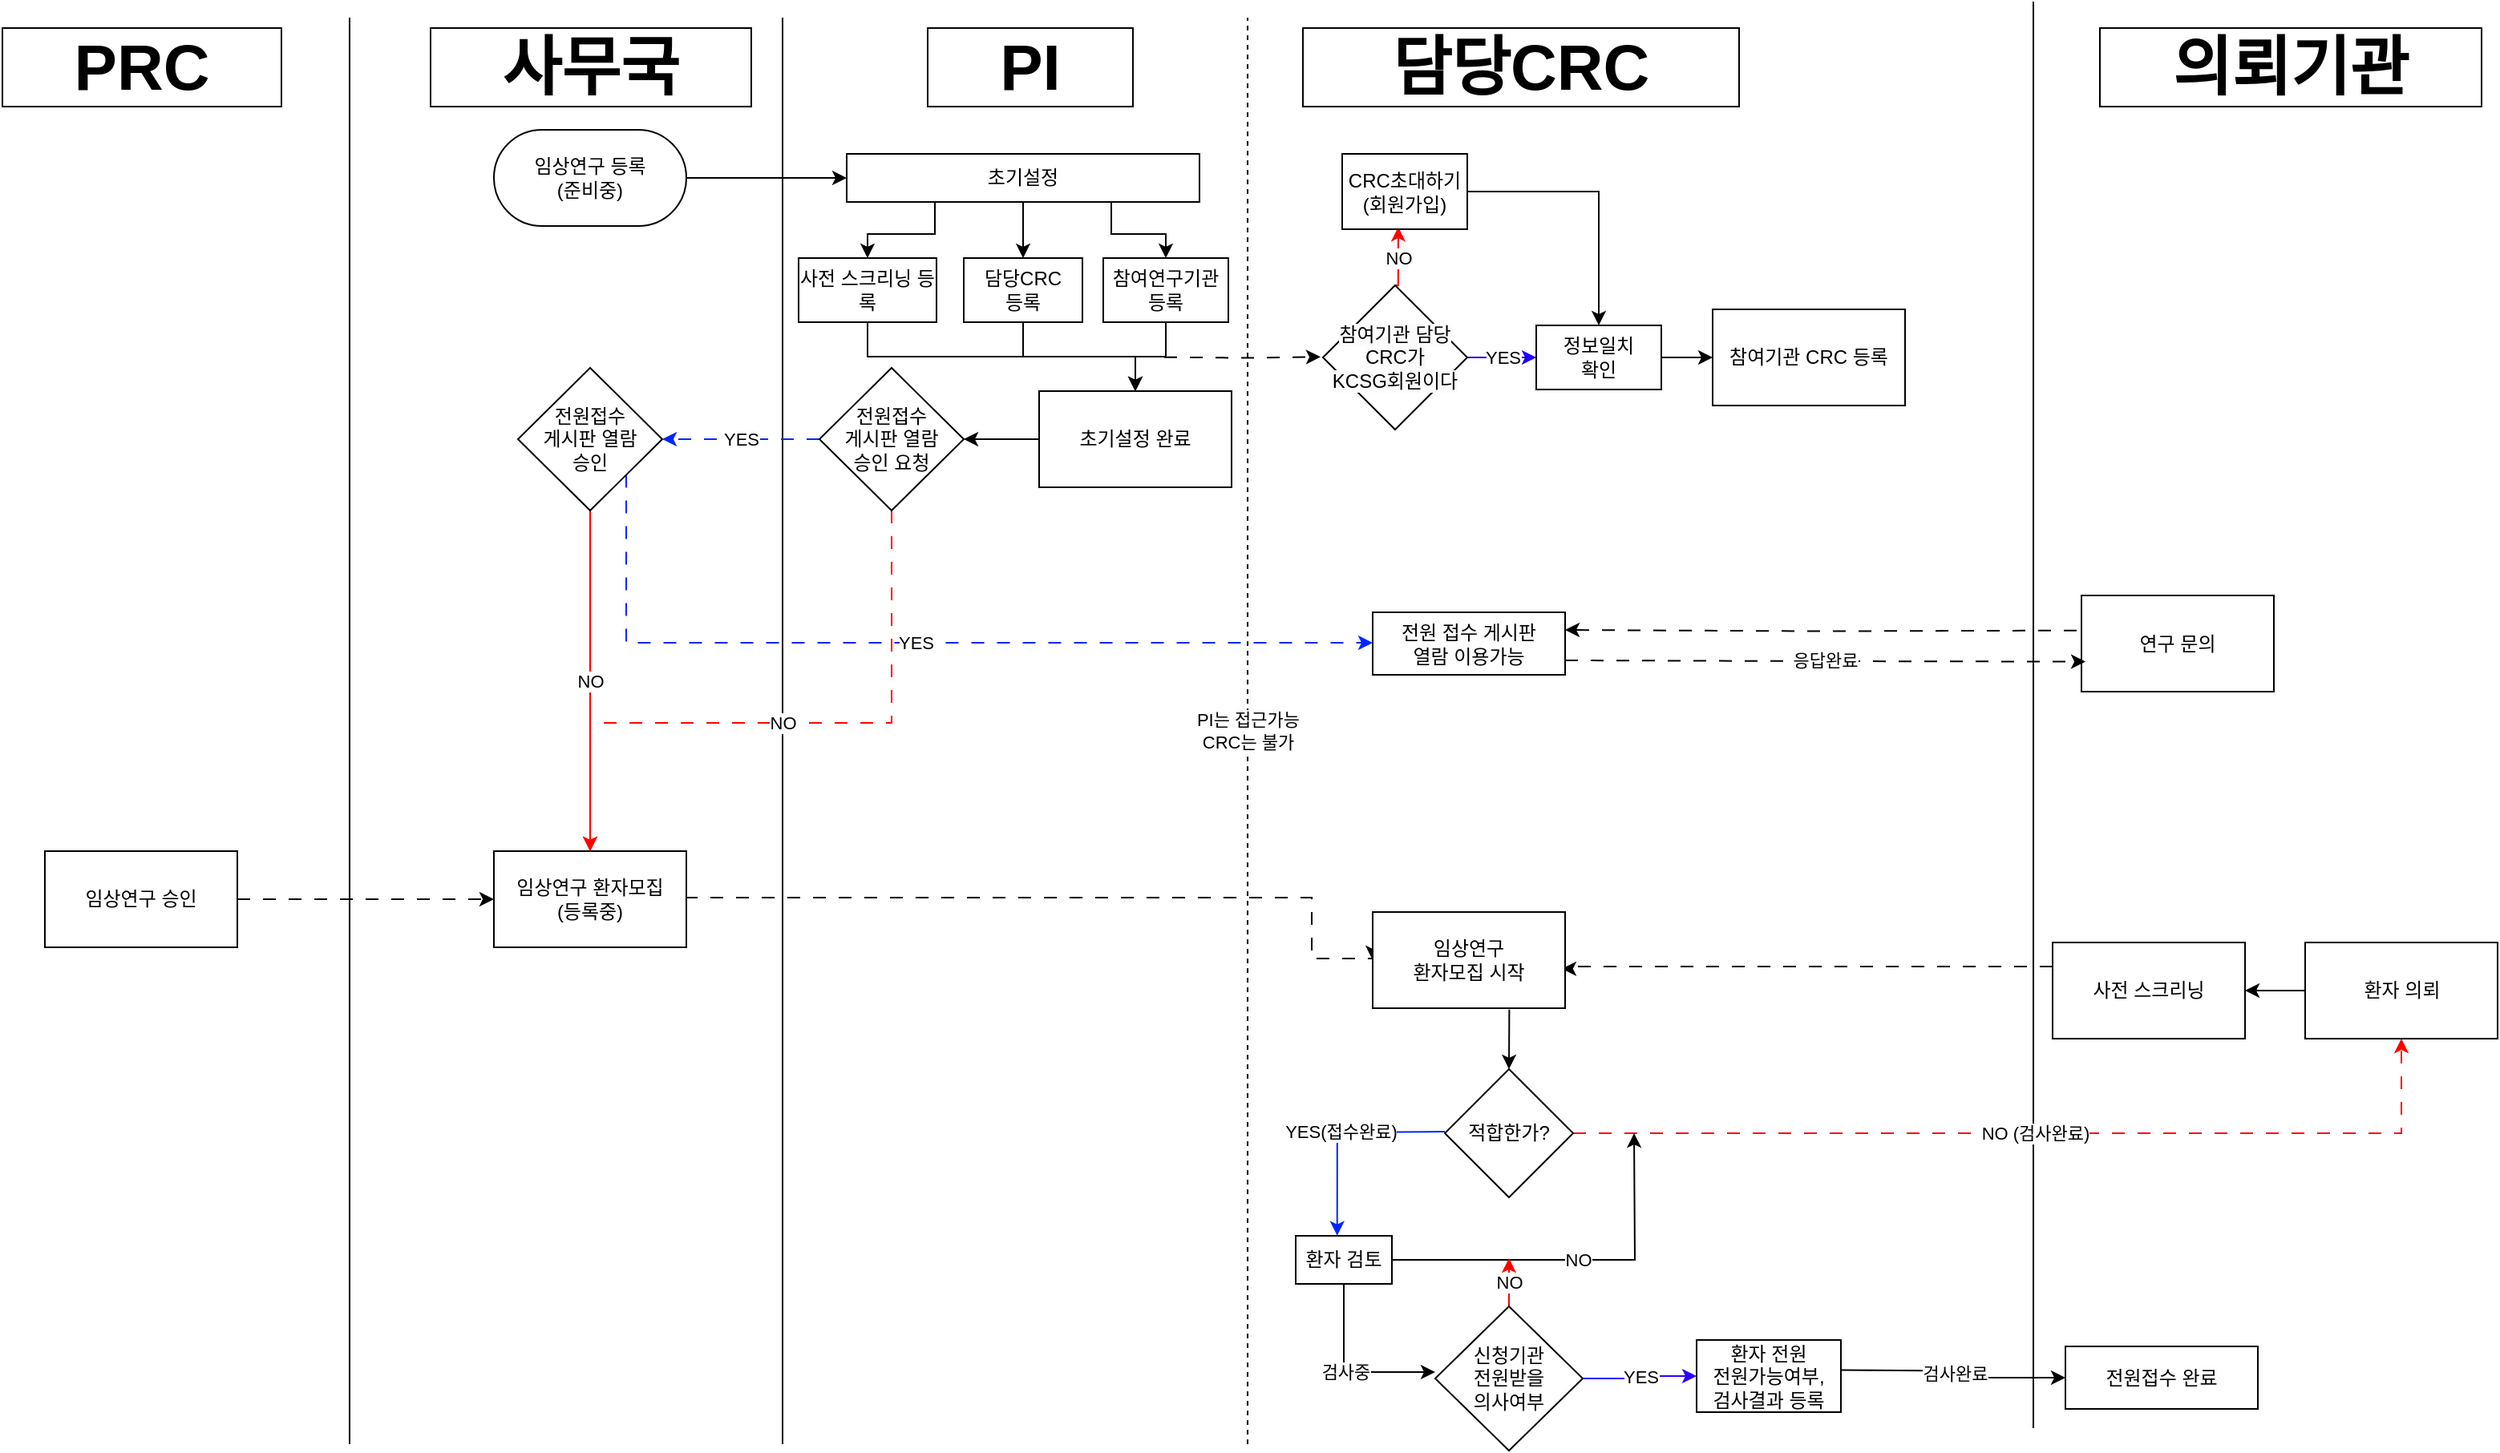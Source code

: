 <mxfile version="21.5.0" type="github" pages="2">
  <diagram id="C5RBs43oDa-KdzZeNtuy" name="Process">
    <mxGraphModel dx="785" dy="1643" grid="1" gridSize="10" guides="1" tooltips="1" connect="1" arrows="1" fold="1" page="1" pageScale="1" pageWidth="1600" pageHeight="900" background="none" math="0" shadow="0">
      <root>
        <mxCell id="WIyWlLk6GJQsqaUBKTNV-0" />
        <mxCell id="WIyWlLk6GJQsqaUBKTNV-1" parent="WIyWlLk6GJQsqaUBKTNV-0" />
        <mxCell id="2AEH6zildKWPFH1lrGJz-22" value="" style="endArrow=none;html=1;rounded=0;" parent="WIyWlLk6GJQsqaUBKTNV-1" edge="1">
          <mxGeometry width="50" height="50" relative="1" as="geometry">
            <mxPoint x="530" y="890" as="sourcePoint" />
            <mxPoint x="530" as="targetPoint" />
          </mxGeometry>
        </mxCell>
        <mxCell id="2AEH6zildKWPFH1lrGJz-23" value="PI는 접근가능&lt;br&gt;CRC는 불가" style="endArrow=none;html=1;rounded=0;dashed=1;" parent="WIyWlLk6GJQsqaUBKTNV-1" edge="1">
          <mxGeometry width="50" height="50" relative="1" as="geometry">
            <mxPoint x="820" y="890" as="sourcePoint" />
            <mxPoint x="820" as="targetPoint" />
          </mxGeometry>
        </mxCell>
        <mxCell id="gZ0aQkEOYFO3lREGFgBF-1" value="&amp;nbsp; &amp;nbsp; PI&amp;nbsp; &amp;nbsp;&amp;nbsp;" style="text;strokeColor=none;fillColor=none;html=1;fontSize=40;fontStyle=1;verticalAlign=middle;align=center;labelBackgroundColor=#ffffff;labelBorderColor=default;" parent="WIyWlLk6GJQsqaUBKTNV-1" vertex="1">
          <mxGeometry x="634" y="10" width="100" height="40" as="geometry" />
        </mxCell>
        <mxCell id="gZ0aQkEOYFO3lREGFgBF-2" value="&amp;nbsp; &amp;nbsp; &amp;nbsp;담당CRC&amp;nbsp; &amp;nbsp; &amp;nbsp;" style="text;strokeColor=none;fillColor=none;html=1;fontSize=40;fontStyle=1;verticalAlign=middle;align=center;labelBackgroundColor=#ffffff;labelBorderColor=default;" parent="WIyWlLk6GJQsqaUBKTNV-1" vertex="1">
          <mxGeometry x="940" y="10" width="100" height="40" as="geometry" />
        </mxCell>
        <mxCell id="gZ0aQkEOYFO3lREGFgBF-13" value="&amp;nbsp; &amp;nbsp; 사무국&amp;nbsp; &amp;nbsp;&amp;nbsp;" style="text;strokeColor=none;fillColor=none;html=1;fontSize=40;fontStyle=1;verticalAlign=middle;align=center;labelBackgroundColor=#ffffff;labelBorderColor=default;" parent="WIyWlLk6GJQsqaUBKTNV-1" vertex="1">
          <mxGeometry x="360" y="10" width="100" height="40" as="geometry" />
        </mxCell>
        <mxCell id="gkXaaFB1dcDArF_Rj4I_-3" style="edgeStyle=orthogonalEdgeStyle;rounded=0;orthogonalLoop=1;jettySize=auto;html=1;exitX=0;exitY=0.5;exitDx=0;exitDy=0;entryX=1;entryY=0.5;entryDx=0;entryDy=0;" parent="WIyWlLk6GJQsqaUBKTNV-1" source="dN05hJUzH0ERxJpqTL29-1" target="c4fgeOOmXQ9EXnsg8hB--1" edge="1">
          <mxGeometry relative="1" as="geometry">
            <mxPoint x="660" y="263" as="targetPoint" />
          </mxGeometry>
        </mxCell>
        <mxCell id="dN05hJUzH0ERxJpqTL29-1" value="초기설정 완료" style="rounded=0;whiteSpace=wrap;html=1;" parent="WIyWlLk6GJQsqaUBKTNV-1" vertex="1">
          <mxGeometry x="690" y="233" width="120" height="60" as="geometry" />
        </mxCell>
        <mxCell id="gkXaaFB1dcDArF_Rj4I_-5" style="edgeStyle=orthogonalEdgeStyle;rounded=0;orthogonalLoop=1;jettySize=auto;html=1;exitX=1;exitY=0.5;exitDx=0;exitDy=0;dashed=1;dashPattern=8 8;entryX=0;entryY=0.5;entryDx=0;entryDy=0;" parent="WIyWlLk6GJQsqaUBKTNV-1" source="dN05hJUzH0ERxJpqTL29-5" target="c4fgeOOmXQ9EXnsg8hB--13" edge="1">
          <mxGeometry relative="1" as="geometry">
            <mxPoint x="860" y="535" as="targetPoint" />
            <Array as="points">
              <mxPoint x="860" y="549" />
              <mxPoint x="860" y="587" />
            </Array>
          </mxGeometry>
        </mxCell>
        <mxCell id="dN05hJUzH0ERxJpqTL29-5" value="임상연구 환자모집&lt;br&gt;(등록중)" style="rounded=0;whiteSpace=wrap;html=1;" parent="WIyWlLk6GJQsqaUBKTNV-1" vertex="1">
          <mxGeometry x="350" y="520" width="120" height="60" as="geometry" />
        </mxCell>
        <mxCell id="dN05hJUzH0ERxJpqTL29-8" value="" style="endArrow=none;html=1;rounded=0;" parent="WIyWlLk6GJQsqaUBKTNV-1" edge="1">
          <mxGeometry width="50" height="50" relative="1" as="geometry">
            <mxPoint x="1310" y="880" as="sourcePoint" />
            <mxPoint x="1310" y="-10" as="targetPoint" />
          </mxGeometry>
        </mxCell>
        <mxCell id="dN05hJUzH0ERxJpqTL29-9" value="&amp;nbsp; &amp;nbsp; 의뢰기관&amp;nbsp; &amp;nbsp;&amp;nbsp;" style="text;strokeColor=none;fillColor=none;html=1;fontSize=40;fontStyle=1;verticalAlign=middle;align=center;labelBackgroundColor=#ffffff;labelBorderColor=default;" parent="WIyWlLk6GJQsqaUBKTNV-1" vertex="1">
          <mxGeometry x="1390" y="10" width="160" height="40" as="geometry" />
        </mxCell>
        <mxCell id="gkXaaFB1dcDArF_Rj4I_-17" style="edgeStyle=orthogonalEdgeStyle;rounded=0;orthogonalLoop=1;jettySize=auto;html=1;exitX=1;exitY=0.5;exitDx=0;exitDy=0;entryX=0;entryY=0.5;entryDx=0;entryDy=0;" parent="WIyWlLk6GJQsqaUBKTNV-1" source="gkXaaFB1dcDArF_Rj4I_-7" target="gkXaaFB1dcDArF_Rj4I_-16" edge="1">
          <mxGeometry relative="1" as="geometry" />
        </mxCell>
        <mxCell id="gkXaaFB1dcDArF_Rj4I_-7" value="임상연구 등록&lt;br&gt;(준비중)" style="rounded=1;whiteSpace=wrap;html=1;arcSize=50;" parent="WIyWlLk6GJQsqaUBKTNV-1" vertex="1">
          <mxGeometry x="350" y="70" width="120" height="60" as="geometry" />
        </mxCell>
        <mxCell id="gkXaaFB1dcDArF_Rj4I_-14" style="edgeStyle=orthogonalEdgeStyle;rounded=0;orthogonalLoop=1;jettySize=auto;html=1;exitX=0.5;exitY=1;exitDx=0;exitDy=0;entryX=0.5;entryY=0;entryDx=0;entryDy=0;" parent="WIyWlLk6GJQsqaUBKTNV-1" source="gkXaaFB1dcDArF_Rj4I_-8" target="dN05hJUzH0ERxJpqTL29-1" edge="1">
          <mxGeometry relative="1" as="geometry">
            <mxPoint x="676" y="250" as="targetPoint" />
          </mxGeometry>
        </mxCell>
        <mxCell id="gkXaaFB1dcDArF_Rj4I_-8" value="사전 스크리닝 등록" style="rounded=0;whiteSpace=wrap;html=1;" parent="WIyWlLk6GJQsqaUBKTNV-1" vertex="1">
          <mxGeometry x="540" y="150" width="86" height="40" as="geometry" />
        </mxCell>
        <mxCell id="gkXaaFB1dcDArF_Rj4I_-13" style="edgeStyle=orthogonalEdgeStyle;rounded=0;orthogonalLoop=1;jettySize=auto;html=1;exitX=0.5;exitY=1;exitDx=0;exitDy=0;entryX=0.5;entryY=0;entryDx=0;entryDy=0;" parent="WIyWlLk6GJQsqaUBKTNV-1" source="gkXaaFB1dcDArF_Rj4I_-9" target="dN05hJUzH0ERxJpqTL29-1" edge="1">
          <mxGeometry relative="1" as="geometry">
            <mxPoint x="679.588" y="250" as="targetPoint" />
          </mxGeometry>
        </mxCell>
        <mxCell id="gkXaaFB1dcDArF_Rj4I_-9" value="담당CRC&lt;br&gt;등록" style="rounded=0;whiteSpace=wrap;html=1;" parent="WIyWlLk6GJQsqaUBKTNV-1" vertex="1">
          <mxGeometry x="643" y="150" width="74" height="40" as="geometry" />
        </mxCell>
        <mxCell id="gkXaaFB1dcDArF_Rj4I_-12" style="edgeStyle=orthogonalEdgeStyle;rounded=0;orthogonalLoop=1;jettySize=auto;html=1;exitX=0.5;exitY=1;exitDx=0;exitDy=0;entryX=0.5;entryY=0;entryDx=0;entryDy=0;" parent="WIyWlLk6GJQsqaUBKTNV-1" source="gkXaaFB1dcDArF_Rj4I_-10" target="dN05hJUzH0ERxJpqTL29-1" edge="1">
          <mxGeometry relative="1" as="geometry" />
        </mxCell>
        <mxCell id="gkXaaFB1dcDArF_Rj4I_-10" value="참여연구기관 등록" style="rounded=0;whiteSpace=wrap;html=1;" parent="WIyWlLk6GJQsqaUBKTNV-1" vertex="1">
          <mxGeometry x="730" y="150" width="78" height="40" as="geometry" />
        </mxCell>
        <mxCell id="gkXaaFB1dcDArF_Rj4I_-18" style="edgeStyle=orthogonalEdgeStyle;rounded=0;orthogonalLoop=1;jettySize=auto;html=1;exitX=0.25;exitY=1;exitDx=0;exitDy=0;entryX=0.5;entryY=0;entryDx=0;entryDy=0;" parent="WIyWlLk6GJQsqaUBKTNV-1" source="gkXaaFB1dcDArF_Rj4I_-16" target="gkXaaFB1dcDArF_Rj4I_-8" edge="1">
          <mxGeometry relative="1" as="geometry" />
        </mxCell>
        <mxCell id="gkXaaFB1dcDArF_Rj4I_-19" style="edgeStyle=orthogonalEdgeStyle;rounded=0;orthogonalLoop=1;jettySize=auto;html=1;exitX=0.5;exitY=1;exitDx=0;exitDy=0;entryX=0.5;entryY=0;entryDx=0;entryDy=0;" parent="WIyWlLk6GJQsqaUBKTNV-1" source="gkXaaFB1dcDArF_Rj4I_-16" target="gkXaaFB1dcDArF_Rj4I_-9" edge="1">
          <mxGeometry relative="1" as="geometry" />
        </mxCell>
        <mxCell id="gkXaaFB1dcDArF_Rj4I_-20" style="edgeStyle=orthogonalEdgeStyle;rounded=0;orthogonalLoop=1;jettySize=auto;html=1;exitX=0.75;exitY=1;exitDx=0;exitDy=0;entryX=0.5;entryY=0;entryDx=0;entryDy=0;" parent="WIyWlLk6GJQsqaUBKTNV-1" source="gkXaaFB1dcDArF_Rj4I_-16" target="gkXaaFB1dcDArF_Rj4I_-10" edge="1">
          <mxGeometry relative="1" as="geometry" />
        </mxCell>
        <mxCell id="gkXaaFB1dcDArF_Rj4I_-16" value="초기설정" style="rounded=0;whiteSpace=wrap;html=1;" parent="WIyWlLk6GJQsqaUBKTNV-1" vertex="1">
          <mxGeometry x="570" y="85" width="220" height="30" as="geometry" />
        </mxCell>
        <mxCell id="c4fgeOOmXQ9EXnsg8hB--11" style="edgeStyle=orthogonalEdgeStyle;rounded=0;orthogonalLoop=1;jettySize=auto;html=1;exitX=-0.025;exitY=0.647;exitDx=0;exitDy=0;entryX=1;entryY=0.5;entryDx=0;entryDy=0;dashed=1;dashPattern=8 8;exitPerimeter=0;" parent="WIyWlLk6GJQsqaUBKTNV-1" edge="1">
          <mxGeometry relative="1" as="geometry">
            <mxPoint x="1337.0" y="382.32" as="sourcePoint" />
            <mxPoint x="1018" y="382" as="targetPoint" />
          </mxGeometry>
        </mxCell>
        <mxCell id="c4fgeOOmXQ9EXnsg8hB--0" value="연구 문의" style="rounded=0;whiteSpace=wrap;html=1;" parent="WIyWlLk6GJQsqaUBKTNV-1" vertex="1">
          <mxGeometry x="1340" y="360.5" width="120" height="60" as="geometry" />
        </mxCell>
        <mxCell id="c4fgeOOmXQ9EXnsg8hB--2" value="NO" style="edgeStyle=orthogonalEdgeStyle;rounded=0;orthogonalLoop=1;jettySize=auto;html=1;exitX=0.5;exitY=1;exitDx=0;exitDy=0;entryX=0.5;entryY=0;entryDx=0;entryDy=0;dashed=1;dashPattern=8 8;fillColor=#e51400;strokeColor=#ff0000;" parent="WIyWlLk6GJQsqaUBKTNV-1" source="c4fgeOOmXQ9EXnsg8hB--1" target="dN05hJUzH0ERxJpqTL29-5" edge="1">
          <mxGeometry relative="1" as="geometry">
            <Array as="points">
              <mxPoint x="598" y="440" />
              <mxPoint x="410" y="440" />
            </Array>
          </mxGeometry>
        </mxCell>
        <mxCell id="c4fgeOOmXQ9EXnsg8hB--3" value="YES" style="edgeStyle=orthogonalEdgeStyle;rounded=0;orthogonalLoop=1;jettySize=auto;html=1;exitX=0;exitY=0.5;exitDx=0;exitDy=0;dashed=1;dashPattern=8 8;entryX=1;entryY=0.5;entryDx=0;entryDy=0;fillColor=#0050ef;strokeColor=#0026ff;" parent="WIyWlLk6GJQsqaUBKTNV-1" source="c4fgeOOmXQ9EXnsg8hB--1" target="c4fgeOOmXQ9EXnsg8hB--5" edge="1">
          <mxGeometry relative="1" as="geometry">
            <mxPoint x="480" y="263.333" as="targetPoint" />
          </mxGeometry>
        </mxCell>
        <mxCell id="c4fgeOOmXQ9EXnsg8hB--1" value="전원접수&lt;br&gt;게시판 열람&lt;br&gt;승인 요청" style="rhombus;whiteSpace=wrap;html=1;" parent="WIyWlLk6GJQsqaUBKTNV-1" vertex="1">
          <mxGeometry x="553" y="218.5" width="90" height="89" as="geometry" />
        </mxCell>
        <mxCell id="c4fgeOOmXQ9EXnsg8hB--6" value="NO" style="edgeStyle=orthogonalEdgeStyle;rounded=0;orthogonalLoop=1;jettySize=auto;html=1;exitX=0.5;exitY=1;exitDx=0;exitDy=0;fillColor=#d80073;strokeColor=#ff0000;" parent="WIyWlLk6GJQsqaUBKTNV-1" source="c4fgeOOmXQ9EXnsg8hB--5" edge="1">
          <mxGeometry relative="1" as="geometry">
            <mxPoint x="410" y="520" as="targetPoint" />
          </mxGeometry>
        </mxCell>
        <mxCell id="c4fgeOOmXQ9EXnsg8hB--8" value="YES" style="edgeStyle=orthogonalEdgeStyle;rounded=0;orthogonalLoop=1;jettySize=auto;html=1;exitX=1;exitY=1;exitDx=0;exitDy=0;dashed=1;dashPattern=8 8;entryX=0;entryY=0.5;entryDx=0;entryDy=0;fillColor=#0050ef;strokeColor=#0026ff;" parent="WIyWlLk6GJQsqaUBKTNV-1" source="c4fgeOOmXQ9EXnsg8hB--5" target="c4fgeOOmXQ9EXnsg8hB--10" edge="1">
          <mxGeometry relative="1" as="geometry">
            <mxPoint x="870" y="290" as="targetPoint" />
            <Array as="points">
              <mxPoint x="433" y="390" />
              <mxPoint x="898" y="390" />
            </Array>
          </mxGeometry>
        </mxCell>
        <mxCell id="c4fgeOOmXQ9EXnsg8hB--5" value="전원접수&lt;br&gt;게시판 열람&lt;br&gt;승인" style="rhombus;whiteSpace=wrap;html=1;" parent="WIyWlLk6GJQsqaUBKTNV-1" vertex="1">
          <mxGeometry x="365" y="218.5" width="90" height="89" as="geometry" />
        </mxCell>
        <mxCell id="c4fgeOOmXQ9EXnsg8hB--14" style="edgeStyle=orthogonalEdgeStyle;rounded=0;orthogonalLoop=1;jettySize=auto;html=1;exitX=0;exitY=0.25;exitDx=0;exitDy=0;entryX=0.983;entryY=0.59;entryDx=0;entryDy=0;dashed=1;dashPattern=8 8;entryPerimeter=0;" parent="WIyWlLk6GJQsqaUBKTNV-1" source="c4fgeOOmXQ9EXnsg8hB--9" target="c4fgeOOmXQ9EXnsg8hB--13" edge="1">
          <mxGeometry relative="1" as="geometry">
            <Array as="points">
              <mxPoint x="1018" y="592" />
            </Array>
          </mxGeometry>
        </mxCell>
        <mxCell id="c4fgeOOmXQ9EXnsg8hB--9" value="사전 스크리닝" style="rounded=0;whiteSpace=wrap;html=1;" parent="WIyWlLk6GJQsqaUBKTNV-1" vertex="1">
          <mxGeometry x="1322" y="577" width="120" height="60" as="geometry" />
        </mxCell>
        <mxCell id="c4fgeOOmXQ9EXnsg8hB--12" value="응답완료" style="edgeStyle=orthogonalEdgeStyle;rounded=0;orthogonalLoop=1;jettySize=auto;html=1;exitX=1;exitY=0.75;exitDx=0;exitDy=0;entryX=0.021;entryY=0.388;entryDx=0;entryDy=0;dashed=1;dashPattern=8 8;entryPerimeter=0;" parent="WIyWlLk6GJQsqaUBKTNV-1" edge="1">
          <mxGeometry relative="1" as="geometry">
            <mxPoint x="1018" y="401" as="sourcePoint" />
            <mxPoint x="1342.52" y="401.78" as="targetPoint" />
          </mxGeometry>
        </mxCell>
        <mxCell id="c4fgeOOmXQ9EXnsg8hB--10" value="전원 접수 게시판&lt;br&gt;열람 이용가능" style="rounded=0;whiteSpace=wrap;html=1;" parent="WIyWlLk6GJQsqaUBKTNV-1" vertex="1">
          <mxGeometry x="898" y="371" width="120" height="39" as="geometry" />
        </mxCell>
        <mxCell id="c4fgeOOmXQ9EXnsg8hB--15" value="NO (검사완료)" style="edgeStyle=orthogonalEdgeStyle;rounded=0;orthogonalLoop=1;jettySize=auto;html=1;exitX=1;exitY=0.5;exitDx=0;exitDy=0;entryX=0.5;entryY=1;entryDx=0;entryDy=0;dashed=1;dashPattern=8 8;strokeColor=#ff0000;" parent="WIyWlLk6GJQsqaUBKTNV-1" source="c4fgeOOmXQ9EXnsg8hB--18" target="c4fgeOOmXQ9EXnsg8hB--16" edge="1">
          <mxGeometry relative="1" as="geometry" />
        </mxCell>
        <mxCell id="c4fgeOOmXQ9EXnsg8hB--19" style="edgeStyle=orthogonalEdgeStyle;rounded=0;orthogonalLoop=1;jettySize=auto;html=1;exitX=0.71;exitY=1.014;exitDx=0;exitDy=0;entryX=0.5;entryY=0;entryDx=0;entryDy=0;exitPerimeter=0;" parent="WIyWlLk6GJQsqaUBKTNV-1" source="c4fgeOOmXQ9EXnsg8hB--13" target="c4fgeOOmXQ9EXnsg8hB--18" edge="1">
          <mxGeometry relative="1" as="geometry" />
        </mxCell>
        <mxCell id="c4fgeOOmXQ9EXnsg8hB--13" value="임상연구&lt;br&gt;환자모집 시작" style="rounded=0;whiteSpace=wrap;html=1;" parent="WIyWlLk6GJQsqaUBKTNV-1" vertex="1">
          <mxGeometry x="898" y="558" width="120" height="60" as="geometry" />
        </mxCell>
        <mxCell id="c4fgeOOmXQ9EXnsg8hB--17" style="edgeStyle=orthogonalEdgeStyle;rounded=0;orthogonalLoop=1;jettySize=auto;html=1;exitX=0;exitY=0.5;exitDx=0;exitDy=0;entryX=1;entryY=0.5;entryDx=0;entryDy=0;" parent="WIyWlLk6GJQsqaUBKTNV-1" source="c4fgeOOmXQ9EXnsg8hB--16" target="c4fgeOOmXQ9EXnsg8hB--9" edge="1">
          <mxGeometry relative="1" as="geometry" />
        </mxCell>
        <mxCell id="c4fgeOOmXQ9EXnsg8hB--16" value="환자 의뢰" style="rounded=0;whiteSpace=wrap;html=1;" parent="WIyWlLk6GJQsqaUBKTNV-1" vertex="1">
          <mxGeometry x="1479.5" y="577" width="120" height="60" as="geometry" />
        </mxCell>
        <mxCell id="c4fgeOOmXQ9EXnsg8hB--20" value="YES(접수완료)" style="edgeStyle=orthogonalEdgeStyle;rounded=0;orthogonalLoop=1;jettySize=auto;html=1;exitX=0;exitY=0.5;exitDx=0;exitDy=0;fillColor=#0050ef;strokeColor=#0026ff;entryX=0.431;entryY=-0.005;entryDx=0;entryDy=0;entryPerimeter=0;" parent="WIyWlLk6GJQsqaUBKTNV-1" target="c4fgeOOmXQ9EXnsg8hB--26" edge="1">
          <mxGeometry relative="1" as="geometry">
            <mxPoint x="876" y="739" as="targetPoint" />
            <mxPoint x="943" y="695" as="sourcePoint" />
          </mxGeometry>
        </mxCell>
        <mxCell id="c4fgeOOmXQ9EXnsg8hB--18" value="적합한가?" style="rhombus;whiteSpace=wrap;html=1;" parent="WIyWlLk6GJQsqaUBKTNV-1" vertex="1">
          <mxGeometry x="943" y="656" width="80" height="80" as="geometry" />
        </mxCell>
        <mxCell id="c4fgeOOmXQ9EXnsg8hB--24" value="NO" style="edgeStyle=orthogonalEdgeStyle;rounded=0;orthogonalLoop=1;jettySize=auto;html=1;strokeColor=#000000;exitX=1;exitY=0.5;exitDx=0;exitDy=0;" parent="WIyWlLk6GJQsqaUBKTNV-1" source="c4fgeOOmXQ9EXnsg8hB--26" edge="1">
          <mxGeometry relative="1" as="geometry">
            <mxPoint x="1061" y="696" as="targetPoint" />
            <mxPoint x="923" y="785" as="sourcePoint" />
          </mxGeometry>
        </mxCell>
        <mxCell id="c4fgeOOmXQ9EXnsg8hB--28" value="검사중" style="edgeStyle=orthogonalEdgeStyle;rounded=0;orthogonalLoop=1;jettySize=auto;html=1;exitX=0.5;exitY=1;exitDx=0;exitDy=0;entryX=0;entryY=0.5;entryDx=0;entryDy=0;fillColor=#0050ef;strokeColor=#000000;" parent="WIyWlLk6GJQsqaUBKTNV-1" source="c4fgeOOmXQ9EXnsg8hB--26" edge="1">
          <mxGeometry relative="1" as="geometry">
            <mxPoint x="937" y="845" as="targetPoint" />
            <Array as="points">
              <mxPoint x="880" y="845" />
            </Array>
            <mxPoint x="860" y="832" as="sourcePoint" />
          </mxGeometry>
        </mxCell>
        <mxCell id="RC8-tJsdM-_UqJGTamMc-1" value="NO" style="edgeStyle=orthogonalEdgeStyle;rounded=0;orthogonalLoop=1;jettySize=auto;html=1;exitX=0.5;exitY=0;exitDx=0;exitDy=0;strokeColor=#ff0000;" edge="1" parent="WIyWlLk6GJQsqaUBKTNV-1">
          <mxGeometry relative="1" as="geometry">
            <mxPoint x="983" y="774" as="targetPoint" />
            <mxPoint x="983" y="804" as="sourcePoint" />
          </mxGeometry>
        </mxCell>
        <mxCell id="c4fgeOOmXQ9EXnsg8hB--23" value="신청기관&lt;br&gt;전원받을&lt;br&gt;의사여부" style="rhombus;whiteSpace=wrap;html=1;" parent="WIyWlLk6GJQsqaUBKTNV-1" vertex="1">
          <mxGeometry x="937" y="804" width="92" height="90" as="geometry" />
        </mxCell>
        <mxCell id="c4fgeOOmXQ9EXnsg8hB--30" value="검사완료" style="edgeStyle=orthogonalEdgeStyle;rounded=0;orthogonalLoop=1;jettySize=auto;html=1;exitX=1;exitY=0.75;exitDx=0;exitDy=0;entryX=0;entryY=0.5;entryDx=0;entryDy=0;" parent="WIyWlLk6GJQsqaUBKTNV-1" edge="1" target="RC8-tJsdM-_UqJGTamMc-2">
          <mxGeometry relative="1" as="geometry">
            <mxPoint x="1320" y="844" as="targetPoint" />
            <mxPoint x="1190" y="843.75" as="sourcePoint" />
          </mxGeometry>
        </mxCell>
        <mxCell id="c4fgeOOmXQ9EXnsg8hB--25" value="환자 전원&lt;br&gt;전원가능여부,&lt;br&gt;검사결과 등록" style="rounded=0;whiteSpace=wrap;html=1;" parent="WIyWlLk6GJQsqaUBKTNV-1" vertex="1">
          <mxGeometry x="1100" y="825" width="90" height="45" as="geometry" />
        </mxCell>
        <mxCell id="c4fgeOOmXQ9EXnsg8hB--29" value="YES" style="edgeStyle=orthogonalEdgeStyle;rounded=0;orthogonalLoop=1;jettySize=auto;html=1;exitX=1;exitY=0.5;exitDx=0;exitDy=0;entryX=0;entryY=0.5;entryDx=0;entryDy=0;strokeColor=#2b00ff;" parent="WIyWlLk6GJQsqaUBKTNV-1" source="c4fgeOOmXQ9EXnsg8hB--23" target="c4fgeOOmXQ9EXnsg8hB--25" edge="1">
          <mxGeometry relative="1" as="geometry">
            <mxPoint x="1070" y="815" as="sourcePoint" />
          </mxGeometry>
        </mxCell>
        <mxCell id="c4fgeOOmXQ9EXnsg8hB--26" value="환자 검토" style="rounded=0;whiteSpace=wrap;html=1;" parent="WIyWlLk6GJQsqaUBKTNV-1" vertex="1">
          <mxGeometry x="850" y="760" width="60" height="30" as="geometry" />
        </mxCell>
        <mxCell id="c4fgeOOmXQ9EXnsg8hB--32" value="" style="endArrow=none;html=1;rounded=0;" parent="WIyWlLk6GJQsqaUBKTNV-1" edge="1">
          <mxGeometry width="50" height="50" relative="1" as="geometry">
            <mxPoint x="260" y="890" as="sourcePoint" />
            <mxPoint x="260" as="targetPoint" />
          </mxGeometry>
        </mxCell>
        <mxCell id="c4fgeOOmXQ9EXnsg8hB--33" value="&amp;nbsp; &amp;nbsp; PRC&amp;nbsp; &amp;nbsp;&amp;nbsp;" style="text;strokeColor=none;fillColor=none;html=1;fontSize=40;fontStyle=1;verticalAlign=middle;align=center;labelBackgroundColor=#ffffff;labelBorderColor=default;" parent="WIyWlLk6GJQsqaUBKTNV-1" vertex="1">
          <mxGeometry x="80" y="10" width="100" height="40" as="geometry" />
        </mxCell>
        <mxCell id="c4fgeOOmXQ9EXnsg8hB--35" style="edgeStyle=orthogonalEdgeStyle;rounded=0;orthogonalLoop=1;jettySize=auto;html=1;exitX=1;exitY=0.5;exitDx=0;exitDy=0;entryX=0;entryY=0.5;entryDx=0;entryDy=0;dashed=1;dashPattern=8 8;" parent="WIyWlLk6GJQsqaUBKTNV-1" source="c4fgeOOmXQ9EXnsg8hB--34" target="dN05hJUzH0ERxJpqTL29-5" edge="1">
          <mxGeometry relative="1" as="geometry" />
        </mxCell>
        <mxCell id="c4fgeOOmXQ9EXnsg8hB--34" value="임상연구 승인" style="rounded=0;whiteSpace=wrap;html=1;" parent="WIyWlLk6GJQsqaUBKTNV-1" vertex="1">
          <mxGeometry x="70" y="520" width="120" height="60" as="geometry" />
        </mxCell>
        <mxCell id="c4fgeOOmXQ9EXnsg8hB--31" style="edgeStyle=orthogonalEdgeStyle;rounded=0;orthogonalLoop=1;jettySize=auto;html=1;dashed=1;dashPattern=8 8;" parent="WIyWlLk6GJQsqaUBKTNV-1" edge="1">
          <mxGeometry relative="1" as="geometry">
            <mxPoint x="865.5" y="211.654" as="targetPoint" />
            <mxPoint x="768" y="211.83" as="sourcePoint" />
          </mxGeometry>
        </mxCell>
        <mxCell id="P7wKEV-WbOhVQcTZNP_n-8" value="NO" style="edgeStyle=orthogonalEdgeStyle;rounded=0;orthogonalLoop=1;jettySize=auto;html=1;exitX=0.5;exitY=0;exitDx=0;exitDy=0;entryX=0.448;entryY=0.97;entryDx=0;entryDy=0;entryPerimeter=0;strokeColor=#ff0000;" parent="WIyWlLk6GJQsqaUBKTNV-1" source="P7wKEV-WbOhVQcTZNP_n-3" target="P7wKEV-WbOhVQcTZNP_n-6" edge="1">
          <mxGeometry relative="1" as="geometry" />
        </mxCell>
        <mxCell id="P7wKEV-WbOhVQcTZNP_n-9" value="YES" style="edgeStyle=orthogonalEdgeStyle;rounded=0;orthogonalLoop=1;jettySize=auto;html=1;exitX=1;exitY=0.5;exitDx=0;exitDy=0;entryX=0;entryY=0.5;entryDx=0;entryDy=0;strokeColor=#1e00ff;" parent="WIyWlLk6GJQsqaUBKTNV-1" source="P7wKEV-WbOhVQcTZNP_n-3" target="P7wKEV-WbOhVQcTZNP_n-5" edge="1">
          <mxGeometry relative="1" as="geometry" />
        </mxCell>
        <mxCell id="P7wKEV-WbOhVQcTZNP_n-3" value="&lt;span style=&quot;color: rgb(0, 0, 0); font-family: Helvetica; font-size: 12px; font-style: normal; font-variant-ligatures: normal; font-variant-caps: normal; font-weight: 400; letter-spacing: normal; orphans: 2; text-align: center; text-indent: 0px; text-transform: none; widows: 2; word-spacing: 0px; -webkit-text-stroke-width: 0px; background-color: rgb(251, 251, 251); text-decoration-thickness: initial; text-decoration-style: initial; text-decoration-color: initial; float: none; display: inline !important;&quot;&gt;참여기관 담당CRC가&lt;/span&gt;&lt;br style=&quot;border-color: var(--border-color); color: rgb(0, 0, 0); font-family: Helvetica; font-size: 12px; font-style: normal; font-variant-ligatures: normal; font-variant-caps: normal; font-weight: 400; letter-spacing: normal; orphans: 2; text-align: center; text-indent: 0px; text-transform: none; widows: 2; word-spacing: 0px; -webkit-text-stroke-width: 0px; background-color: rgb(251, 251, 251); text-decoration-thickness: initial; text-decoration-style: initial; text-decoration-color: initial;&quot;&gt;&lt;span style=&quot;color: rgb(0, 0, 0); font-family: Helvetica; font-size: 12px; font-style: normal; font-variant-ligatures: normal; font-variant-caps: normal; font-weight: 400; letter-spacing: normal; orphans: 2; text-align: center; text-indent: 0px; text-transform: none; widows: 2; word-spacing: 0px; -webkit-text-stroke-width: 0px; background-color: rgb(251, 251, 251); text-decoration-thickness: initial; text-decoration-style: initial; text-decoration-color: initial; float: none; display: inline !important;&quot;&gt;KCSG회원이다&lt;/span&gt;" style="rhombus;whiteSpace=wrap;html=1;" parent="WIyWlLk6GJQsqaUBKTNV-1" vertex="1">
          <mxGeometry x="867" y="167" width="90" height="90" as="geometry" />
        </mxCell>
        <mxCell id="RC8-tJsdM-_UqJGTamMc-0" style="edgeStyle=orthogonalEdgeStyle;rounded=0;orthogonalLoop=1;jettySize=auto;html=1;exitX=1;exitY=0.5;exitDx=0;exitDy=0;entryX=0;entryY=0.5;entryDx=0;entryDy=0;" edge="1" parent="WIyWlLk6GJQsqaUBKTNV-1" source="P7wKEV-WbOhVQcTZNP_n-5" target="P7wKEV-WbOhVQcTZNP_n-7">
          <mxGeometry relative="1" as="geometry" />
        </mxCell>
        <mxCell id="P7wKEV-WbOhVQcTZNP_n-5" value="정보일치&lt;br&gt;확인" style="rounded=0;whiteSpace=wrap;html=1;" parent="WIyWlLk6GJQsqaUBKTNV-1" vertex="1">
          <mxGeometry x="1000" y="192" width="78" height="40" as="geometry" />
        </mxCell>
        <mxCell id="P7wKEV-WbOhVQcTZNP_n-10" style="edgeStyle=orthogonalEdgeStyle;rounded=0;orthogonalLoop=1;jettySize=auto;html=1;exitX=1;exitY=0.5;exitDx=0;exitDy=0;entryX=0.5;entryY=0;entryDx=0;entryDy=0;" parent="WIyWlLk6GJQsqaUBKTNV-1" source="P7wKEV-WbOhVQcTZNP_n-6" target="P7wKEV-WbOhVQcTZNP_n-5" edge="1">
          <mxGeometry relative="1" as="geometry" />
        </mxCell>
        <mxCell id="P7wKEV-WbOhVQcTZNP_n-6" value="CRC초대하기&lt;br&gt;(회원가입)" style="rounded=0;whiteSpace=wrap;html=1;" parent="WIyWlLk6GJQsqaUBKTNV-1" vertex="1">
          <mxGeometry x="879" y="85" width="78" height="47" as="geometry" />
        </mxCell>
        <mxCell id="P7wKEV-WbOhVQcTZNP_n-7" value="참여기관 CRC 등록" style="rounded=0;whiteSpace=wrap;html=1;" parent="WIyWlLk6GJQsqaUBKTNV-1" vertex="1">
          <mxGeometry x="1110" y="182" width="120" height="60" as="geometry" />
        </mxCell>
        <mxCell id="RC8-tJsdM-_UqJGTamMc-2" value="전원접수 완료" style="rounded=0;whiteSpace=wrap;html=1;" vertex="1" parent="WIyWlLk6GJQsqaUBKTNV-1">
          <mxGeometry x="1330" y="829" width="120" height="39" as="geometry" />
        </mxCell>
      </root>
    </mxGraphModel>
  </diagram>
  <diagram id="bl3gqXeNOLn-QxLA4Ihh" name="site map">
    <mxGraphModel dx="1395" dy="1209" grid="1" gridSize="10" guides="1" tooltips="1" connect="1" arrows="1" fold="1" page="1" pageScale="1" pageWidth="1600" pageHeight="900" math="0" shadow="0">
      <root>
        <mxCell id="0" />
        <mxCell id="1" parent="0" />
        <mxCell id="uKjMFpYKCm54k0II8-uF-36" value="" style="rounded=0;whiteSpace=wrap;html=1;dashed=1;dashPattern=12 12;strokeColor=#ff0000;" parent="1" vertex="1">
          <mxGeometry x="1279" y="194" width="141" height="700" as="geometry" />
        </mxCell>
        <mxCell id="uKjMFpYKCm54k0II8-uF-3" value="" style="edgeStyle=orthogonalEdgeStyle;rounded=0;orthogonalLoop=1;jettySize=auto;html=1;endArrow=none;endFill=0;" parent="1" source="uKjMFpYKCm54k0II8-uF-1" target="uKjMFpYKCm54k0II8-uF-2" edge="1">
          <mxGeometry relative="1" as="geometry" />
        </mxCell>
        <mxCell id="uKjMFpYKCm54k0II8-uF-9" value="" style="edgeStyle=orthogonalEdgeStyle;rounded=0;orthogonalLoop=1;jettySize=auto;html=1;endArrow=none;endFill=0;" parent="1" source="uKjMFpYKCm54k0II8-uF-1" target="uKjMFpYKCm54k0II8-uF-8" edge="1">
          <mxGeometry relative="1" as="geometry" />
        </mxCell>
        <mxCell id="uKjMFpYKCm54k0II8-uF-1" value="환자의뢰시스템" style="rounded=0;whiteSpace=wrap;html=1;" parent="1" vertex="1">
          <mxGeometry x="690" y="60" width="120" height="60" as="geometry" />
        </mxCell>
        <mxCell id="uKjMFpYKCm54k0II8-uF-5" value="" style="edgeStyle=orthogonalEdgeStyle;rounded=0;orthogonalLoop=1;jettySize=auto;html=1;endArrow=none;endFill=0;" parent="1" source="uKjMFpYKCm54k0II8-uF-2" target="uKjMFpYKCm54k0II8-uF-4" edge="1">
          <mxGeometry relative="1" as="geometry" />
        </mxCell>
        <mxCell id="uKjMFpYKCm54k0II8-uF-7" value="" style="edgeStyle=orthogonalEdgeStyle;rounded=0;orthogonalLoop=1;jettySize=auto;html=1;endArrow=none;endFill=0;" parent="1" source="uKjMFpYKCm54k0II8-uF-2" target="uKjMFpYKCm54k0II8-uF-6" edge="1">
          <mxGeometry relative="1" as="geometry" />
        </mxCell>
        <mxCell id="uKjMFpYKCm54k0II8-uF-2" value="KCSG 연구지원" style="whiteSpace=wrap;html=1;rounded=0;" parent="1" vertex="1">
          <mxGeometry x="690" y="200" width="120" height="60" as="geometry" />
        </mxCell>
        <mxCell id="uKjMFpYKCm54k0II8-uF-11" value="" style="edgeStyle=orthogonalEdgeStyle;rounded=0;orthogonalLoop=1;jettySize=auto;html=1;endArrow=none;endFill=0;" parent="1" source="uKjMFpYKCm54k0II8-uF-4" target="uKjMFpYKCm54k0II8-uF-10" edge="1">
          <mxGeometry relative="1" as="geometry" />
        </mxCell>
        <mxCell id="uKjMFpYKCm54k0II8-uF-4" value="임상연구검색" style="whiteSpace=wrap;html=1;rounded=0;" parent="1" vertex="1">
          <mxGeometry x="490" y="200" width="120" height="60" as="geometry" />
        </mxCell>
        <mxCell id="uKjMFpYKCm54k0II8-uF-13" value="" style="edgeStyle=orthogonalEdgeStyle;rounded=0;orthogonalLoop=1;jettySize=auto;html=1;endArrow=none;endFill=0;" parent="1" source="uKjMFpYKCm54k0II8-uF-6" target="uKjMFpYKCm54k0II8-uF-12" edge="1">
          <mxGeometry relative="1" as="geometry" />
        </mxCell>
        <mxCell id="uKjMFpYKCm54k0II8-uF-6" value="위원회" style="whiteSpace=wrap;html=1;rounded=0;" parent="1" vertex="1">
          <mxGeometry x="890" y="200" width="120" height="60" as="geometry" />
        </mxCell>
        <mxCell id="uKjMFpYKCm54k0II8-uF-8" value="로그인/회원가입" style="whiteSpace=wrap;html=1;rounded=0;" parent="1" vertex="1">
          <mxGeometry x="890" y="60" width="120" height="60" as="geometry" />
        </mxCell>
        <mxCell id="uKjMFpYKCm54k0II8-uF-15" value="" style="edgeStyle=orthogonalEdgeStyle;rounded=0;orthogonalLoop=1;jettySize=auto;html=1;endArrow=none;endFill=0;" parent="1" source="uKjMFpYKCm54k0II8-uF-10" target="uKjMFpYKCm54k0II8-uF-14" edge="1">
          <mxGeometry relative="1" as="geometry" />
        </mxCell>
        <mxCell id="uKjMFpYKCm54k0II8-uF-10" value="알림" style="whiteSpace=wrap;html=1;rounded=0;" parent="1" vertex="1">
          <mxGeometry x="290" y="200" width="120" height="60" as="geometry" />
        </mxCell>
        <mxCell id="uKjMFpYKCm54k0II8-uF-17" value="" style="edgeStyle=orthogonalEdgeStyle;rounded=0;orthogonalLoop=1;jettySize=auto;html=1;endArrow=none;endFill=0;" parent="1" source="uKjMFpYKCm54k0II8-uF-12" target="uKjMFpYKCm54k0II8-uF-16" edge="1">
          <mxGeometry relative="1" as="geometry" />
        </mxCell>
        <mxCell id="uKjMFpYKCm54k0II8-uF-12" value="교육" style="whiteSpace=wrap;html=1;rounded=0;" parent="1" vertex="1">
          <mxGeometry x="1090" y="200" width="120" height="60" as="geometry" />
        </mxCell>
        <mxCell id="uKjMFpYKCm54k0II8-uF-14" value="연구회 소&lt;span style=&quot;white-space: pre;&quot;&gt;&#x9;&lt;/span&gt;개" style="whiteSpace=wrap;html=1;rounded=0;" parent="1" vertex="1">
          <mxGeometry x="90" y="200" width="120" height="60" as="geometry" />
        </mxCell>
        <mxCell id="uKjMFpYKCm54k0II8-uF-19" value="" style="edgeStyle=orthogonalEdgeStyle;rounded=0;orthogonalLoop=1;jettySize=auto;html=1;endArrow=none;endFill=0;" parent="1" source="uKjMFpYKCm54k0II8-uF-16" edge="1">
          <mxGeometry relative="1" as="geometry">
            <mxPoint x="1350" y="300" as="targetPoint" />
          </mxGeometry>
        </mxCell>
        <mxCell id="uKjMFpYKCm54k0II8-uF-16" value="마이페이지" style="whiteSpace=wrap;html=1;rounded=0;" parent="1" vertex="1">
          <mxGeometry x="1290" y="200" width="120" height="60" as="geometry" />
        </mxCell>
        <mxCell id="uKjMFpYKCm54k0II8-uF-21" value="" style="edgeStyle=orthogonalEdgeStyle;rounded=0;orthogonalLoop=1;jettySize=auto;html=1;endArrow=none;endFill=0;" parent="1" source="uKjMFpYKCm54k0II8-uF-18" edge="1">
          <mxGeometry relative="1" as="geometry">
            <mxPoint x="1350" y="370" as="targetPoint" />
          </mxGeometry>
        </mxCell>
        <mxCell id="uKjMFpYKCm54k0II8-uF-18" value="메인" style="whiteSpace=wrap;html=1;rounded=0;imageWidth=24;imageHeight=10;" parent="1" vertex="1">
          <mxGeometry x="1290" y="270" width="120" height="60" as="geometry" />
        </mxCell>
        <mxCell id="uKjMFpYKCm54k0II8-uF-23" value="" style="edgeStyle=orthogonalEdgeStyle;rounded=0;orthogonalLoop=1;jettySize=auto;html=1;endArrow=none;endFill=0;" parent="1" source="uKjMFpYKCm54k0II8-uF-20" edge="1">
          <mxGeometry relative="1" as="geometry">
            <mxPoint x="1350" y="440" as="targetPoint" />
          </mxGeometry>
        </mxCell>
        <mxCell id="uKjMFpYKCm54k0II8-uF-20" value="연회비납부" style="whiteSpace=wrap;html=1;rounded=0;imageWidth=24;imageHeight=10;" parent="1" vertex="1">
          <mxGeometry x="1290" y="340" width="120" height="60" as="geometry" />
        </mxCell>
        <mxCell id="uKjMFpYKCm54k0II8-uF-25" value="" style="edgeStyle=orthogonalEdgeStyle;rounded=0;orthogonalLoop=1;jettySize=auto;html=1;endArrow=none;endFill=0;" parent="1" source="uKjMFpYKCm54k0II8-uF-22" edge="1">
          <mxGeometry relative="1" as="geometry">
            <mxPoint x="1350" y="510" as="targetPoint" />
          </mxGeometry>
        </mxCell>
        <mxCell id="uKjMFpYKCm54k0II8-uF-22" value="교육이력" style="whiteSpace=wrap;html=1;rounded=0;imageWidth=24;imageHeight=10;" parent="1" vertex="1">
          <mxGeometry x="1290" y="410" width="120" height="60" as="geometry" />
        </mxCell>
        <mxCell id="uKjMFpYKCm54k0II8-uF-27" value="" style="edgeStyle=orthogonalEdgeStyle;rounded=0;orthogonalLoop=1;jettySize=auto;html=1;endArrow=none;endFill=0;" parent="1" source="uKjMFpYKCm54k0II8-uF-24" edge="1">
          <mxGeometry relative="1" as="geometry">
            <mxPoint x="1350" y="580" as="targetPoint" />
          </mxGeometry>
        </mxCell>
        <mxCell id="uKjMFpYKCm54k0II8-uF-24" value="나의 위원회" style="whiteSpace=wrap;html=1;rounded=0;imageWidth=24;imageHeight=10;" parent="1" vertex="1">
          <mxGeometry x="1290" y="480" width="120" height="60" as="geometry" />
        </mxCell>
        <mxCell id="uKjMFpYKCm54k0II8-uF-29" value="" style="edgeStyle=orthogonalEdgeStyle;rounded=0;orthogonalLoop=1;jettySize=auto;html=1;endArrow=none;endFill=0;" parent="1" source="uKjMFpYKCm54k0II8-uF-26" edge="1">
          <mxGeometry relative="1" as="geometry">
            <mxPoint x="1350" y="650" as="targetPoint" />
          </mxGeometry>
        </mxCell>
        <mxCell id="uKjMFpYKCm54k0II8-uF-26" value="참여중인 임상연구" style="whiteSpace=wrap;html=1;rounded=0;imageWidth=24;imageHeight=10;" parent="1" vertex="1">
          <mxGeometry x="1290" y="550" width="120" height="60" as="geometry" />
        </mxCell>
        <mxCell id="uKjMFpYKCm54k0II8-uF-31" value="" style="edgeStyle=orthogonalEdgeStyle;rounded=0;orthogonalLoop=1;jettySize=auto;html=1;endArrow=none;endFill=0;" parent="1" source="uKjMFpYKCm54k0II8-uF-28" edge="1">
          <mxGeometry relative="1" as="geometry">
            <mxPoint x="1350" y="720" as="targetPoint" />
          </mxGeometry>
        </mxCell>
        <mxCell id="uKjMFpYKCm54k0II8-uF-28" value="PRC 심의현황" style="whiteSpace=wrap;html=1;rounded=0;imageWidth=24;imageHeight=10;" parent="1" vertex="1">
          <mxGeometry x="1290" y="620" width="120" height="60" as="geometry" />
        </mxCell>
        <mxCell id="uKjMFpYKCm54k0II8-uF-33" value="" style="edgeStyle=orthogonalEdgeStyle;rounded=0;orthogonalLoop=1;jettySize=auto;html=1;endArrow=none;endFill=0;" parent="1" edge="1">
          <mxGeometry relative="1" as="geometry">
            <mxPoint x="1350" y="750" as="sourcePoint" />
            <mxPoint x="1350" y="790" as="targetPoint" />
          </mxGeometry>
        </mxCell>
        <mxCell id="uKjMFpYKCm54k0II8-uF-30" value="회원정보수정" style="whiteSpace=wrap;html=1;rounded=0;imageWidth=24;imageHeight=10;" parent="1" vertex="1">
          <mxGeometry x="1290" y="690" width="120" height="60" as="geometry" />
        </mxCell>
        <mxCell id="uKjMFpYKCm54k0II8-uF-35" value="" style="edgeStyle=orthogonalEdgeStyle;rounded=0;orthogonalLoop=1;jettySize=auto;html=1;endArrow=none;endFill=0;" parent="1" source="uKjMFpYKCm54k0II8-uF-32" edge="1">
          <mxGeometry relative="1" as="geometry">
            <mxPoint x="1350" y="860" as="targetPoint" />
          </mxGeometry>
        </mxCell>
        <mxCell id="uKjMFpYKCm54k0II8-uF-32" value="Q&amp;amp;A" style="whiteSpace=wrap;html=1;rounded=0;imageWidth=24;imageHeight=10;" parent="1" vertex="1">
          <mxGeometry x="1290" y="760" width="120" height="60" as="geometry" />
        </mxCell>
        <mxCell id="uKjMFpYKCm54k0II8-uF-34" value="회원탈퇴" style="whiteSpace=wrap;html=1;rounded=0;imageWidth=24;imageHeight=10;" parent="1" vertex="1">
          <mxGeometry x="1290" y="829" width="120" height="60" as="geometry" />
        </mxCell>
        <mxCell id="3ZlCAxBlEpyybnfyQgYE-1" value="MY 임상연구" style="rounded=0;whiteSpace=wrap;html=1;dashed=1;dashPattern=8 8;strokeColor=#ff0000;strokeWidth=2;" parent="1" vertex="1">
          <mxGeometry x="1150" y="690" width="120" height="60" as="geometry" />
        </mxCell>
      </root>
    </mxGraphModel>
  </diagram>
</mxfile>

